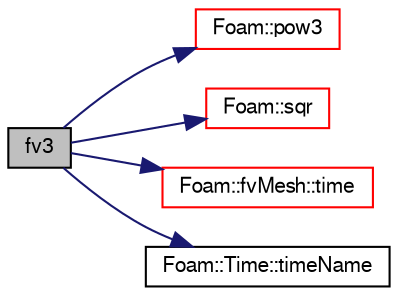 digraph "fv3"
{
  bgcolor="transparent";
  edge [fontname="FreeSans",fontsize="10",labelfontname="FreeSans",labelfontsize="10"];
  node [fontname="FreeSans",fontsize="10",shape=record];
  rankdir="LR";
  Node416 [label="fv3",height=0.2,width=0.4,color="black", fillcolor="grey75", style="filled", fontcolor="black"];
  Node416 -> Node417 [color="midnightblue",fontsize="10",style="solid",fontname="FreeSans"];
  Node417 [label="Foam::pow3",height=0.2,width=0.4,color="red",URL="$a21124.html#a2e8f5d970ee4fb466536c3c46bae91fe"];
  Node416 -> Node421 [color="midnightblue",fontsize="10",style="solid",fontname="FreeSans"];
  Node421 [label="Foam::sqr",height=0.2,width=0.4,color="red",URL="$a21124.html#a277dc11c581d53826ab5090b08f3b17b"];
  Node416 -> Node422 [color="midnightblue",fontsize="10",style="solid",fontname="FreeSans"];
  Node422 [label="Foam::fvMesh::time",height=0.2,width=0.4,color="red",URL="$a22766.html#a0d94096809fe3376b29a2a29ca11bb18",tooltip="Return the top-level database. "];
  Node416 -> Node424 [color="midnightblue",fontsize="10",style="solid",fontname="FreeSans"];
  Node424 [label="Foam::Time::timeName",height=0.2,width=0.4,color="black",URL="$a26350.html#ad9d86fef6eca18797c786726cf925179",tooltip="Return time name of given scalar time. "];
}
